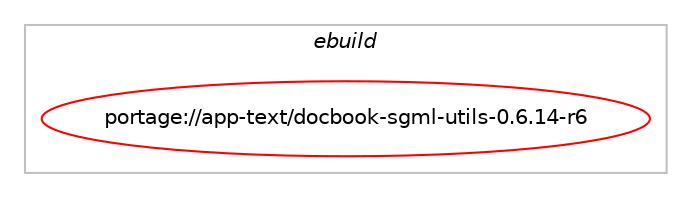 digraph prolog {

# *************
# Graph options
# *************

newrank=true;
concentrate=true;
compound=true;
graph [rankdir=LR,fontname=Helvetica,fontsize=10,ranksep=1.5];#, ranksep=2.5, nodesep=0.2];
edge  [arrowhead=vee];
node  [fontname=Helvetica,fontsize=10];

# **********
# The ebuild
# **********

subgraph cluster_leftcol {
color=gray;
label=<<i>ebuild</i>>;
id [label="portage://app-text/docbook-sgml-utils-0.6.14-r6", color=red, width=4, href="../app-text/docbook-sgml-utils-0.6.14-r6.svg"];
}

# ****************
# The dependencies
# ****************

subgraph cluster_midcol {
color=gray;
label=<<i>dependencies</i>>;
subgraph cluster_compile {
fillcolor="#eeeeee";
style=filled;
label=<<i>compile</i>>;
# *** BEGIN UNKNOWN DEPENDENCY TYPE (TODO) ***
# id -> equal(any_of_group([package_dependency(portage://app-text/docbook-sgml-utils-0.6.14-r6,install,no,www-client,lynx,none,[,,],[],[]),package_dependency(portage://app-text/docbook-sgml-utils-0.6.14-r6,install,no,www-client,links,none,[,,],[],[]),package_dependency(portage://app-text/docbook-sgml-utils-0.6.14-r6,install,no,www-client,elinks,none,[,,],[],[]),package_dependency(portage://app-text/docbook-sgml-utils-0.6.14-r6,install,no,virtual,w3m,none,[,,],[],[])]))
# *** END UNKNOWN DEPENDENCY TYPE (TODO) ***

# *** BEGIN UNKNOWN DEPENDENCY TYPE (TODO) ***
# id -> equal(use_conditional_group(positive,jadetex,portage://app-text/docbook-sgml-utils-0.6.14-r6,[package_dependency(portage://app-text/docbook-sgml-utils-0.6.14-r6,install,no,dev-texlive,texlive-formatsextra,none,[,,],[],[])]))
# *** END UNKNOWN DEPENDENCY TYPE (TODO) ***

# *** BEGIN UNKNOWN DEPENDENCY TYPE (TODO) ***
# id -> equal(package_dependency(portage://app-text/docbook-sgml-utils-0.6.14-r6,install,no,app-text,docbook-dsssl-stylesheets,none,[,,],[],[]))
# *** END UNKNOWN DEPENDENCY TYPE (TODO) ***

# *** BEGIN UNKNOWN DEPENDENCY TYPE (TODO) ***
# id -> equal(package_dependency(portage://app-text/docbook-sgml-utils-0.6.14-r6,install,no,app-text,docbook-sgml-dtd,tilde,[3.0,,,3.0],[],[]))
# *** END UNKNOWN DEPENDENCY TYPE (TODO) ***

# *** BEGIN UNKNOWN DEPENDENCY TYPE (TODO) ***
# id -> equal(package_dependency(portage://app-text/docbook-sgml-utils-0.6.14-r6,install,no,app-text,docbook-sgml-dtd,tilde,[3.1,,,3.1],[],[]))
# *** END UNKNOWN DEPENDENCY TYPE (TODO) ***

# *** BEGIN UNKNOWN DEPENDENCY TYPE (TODO) ***
# id -> equal(package_dependency(portage://app-text/docbook-sgml-utils-0.6.14-r6,install,no,app-text,docbook-sgml-dtd,tilde,[4.0,,,4.0],[],[]))
# *** END UNKNOWN DEPENDENCY TYPE (TODO) ***

# *** BEGIN UNKNOWN DEPENDENCY TYPE (TODO) ***
# id -> equal(package_dependency(portage://app-text/docbook-sgml-utils-0.6.14-r6,install,no,app-text,docbook-sgml-dtd,tilde,[4.1,,,4.1],[],[]))
# *** END UNKNOWN DEPENDENCY TYPE (TODO) ***

# *** BEGIN UNKNOWN DEPENDENCY TYPE (TODO) ***
# id -> equal(package_dependency(portage://app-text/docbook-sgml-utils-0.6.14-r6,install,no,app-text,docbook-sgml-dtd,tilde,[4.2,,,4.2],[],[]))
# *** END UNKNOWN DEPENDENCY TYPE (TODO) ***

# *** BEGIN UNKNOWN DEPENDENCY TYPE (TODO) ***
# id -> equal(package_dependency(portage://app-text/docbook-sgml-utils-0.6.14-r6,install,no,app-text,docbook-sgml-dtd,tilde,[4.4,,,4.4],[],[]))
# *** END UNKNOWN DEPENDENCY TYPE (TODO) ***

# *** BEGIN UNKNOWN DEPENDENCY TYPE (TODO) ***
# id -> equal(package_dependency(portage://app-text/docbook-sgml-utils-0.6.14-r6,install,no,app-text,docbook-xml-dtd,none,[,,],[slot(4.2)],[]))
# *** END UNKNOWN DEPENDENCY TYPE (TODO) ***

# *** BEGIN UNKNOWN DEPENDENCY TYPE (TODO) ***
# id -> equal(package_dependency(portage://app-text/docbook-sgml-utils-0.6.14-r6,install,no,app-text,docbook-xml-simple-dtd,tilde,[1.0,,,1.0],[],[]))
# *** END UNKNOWN DEPENDENCY TYPE (TODO) ***

# *** BEGIN UNKNOWN DEPENDENCY TYPE (TODO) ***
# id -> equal(package_dependency(portage://app-text/docbook-sgml-utils-0.6.14-r6,install,no,app-text,docbook-xml-simple-dtd,tilde,[4.1.2.4,,,4.1.2.4],[],[]))
# *** END UNKNOWN DEPENDENCY TYPE (TODO) ***

# *** BEGIN UNKNOWN DEPENDENCY TYPE (TODO) ***
# id -> equal(package_dependency(portage://app-text/docbook-sgml-utils-0.6.14-r6,install,no,app-text,openjade,none,[,,],[],[]))
# *** END UNKNOWN DEPENDENCY TYPE (TODO) ***

# *** BEGIN UNKNOWN DEPENDENCY TYPE (TODO) ***
# id -> equal(package_dependency(portage://app-text/docbook-sgml-utils-0.6.14-r6,install,no,app-text,xhtml1,none,[,,],[],[]))
# *** END UNKNOWN DEPENDENCY TYPE (TODO) ***

# *** BEGIN UNKNOWN DEPENDENCY TYPE (TODO) ***
# id -> equal(package_dependency(portage://app-text/docbook-sgml-utils-0.6.14-r6,install,no,dev-lang,perl,greaterequal,[5,,,5],[],[]))
# *** END UNKNOWN DEPENDENCY TYPE (TODO) ***

# *** BEGIN UNKNOWN DEPENDENCY TYPE (TODO) ***
# id -> equal(package_dependency(portage://app-text/docbook-sgml-utils-0.6.14-r6,install,no,dev-perl,SGMLSpm,none,[,,],[],[]))
# *** END UNKNOWN DEPENDENCY TYPE (TODO) ***

}
subgraph cluster_compileandrun {
fillcolor="#eeeeee";
style=filled;
label=<<i>compile and run</i>>;
}
subgraph cluster_run {
fillcolor="#eeeeee";
style=filled;
label=<<i>run</i>>;
# *** BEGIN UNKNOWN DEPENDENCY TYPE (TODO) ***
# id -> equal(any_of_group([package_dependency(portage://app-text/docbook-sgml-utils-0.6.14-r6,run,no,www-client,lynx,none,[,,],[],[]),package_dependency(portage://app-text/docbook-sgml-utils-0.6.14-r6,run,no,www-client,links,none,[,,],[],[]),package_dependency(portage://app-text/docbook-sgml-utils-0.6.14-r6,run,no,www-client,elinks,none,[,,],[],[]),package_dependency(portage://app-text/docbook-sgml-utils-0.6.14-r6,run,no,virtual,w3m,none,[,,],[],[])]))
# *** END UNKNOWN DEPENDENCY TYPE (TODO) ***

# *** BEGIN UNKNOWN DEPENDENCY TYPE (TODO) ***
# id -> equal(use_conditional_group(positive,jadetex,portage://app-text/docbook-sgml-utils-0.6.14-r6,[package_dependency(portage://app-text/docbook-sgml-utils-0.6.14-r6,run,no,dev-texlive,texlive-formatsextra,none,[,,],[],[])]))
# *** END UNKNOWN DEPENDENCY TYPE (TODO) ***

# *** BEGIN UNKNOWN DEPENDENCY TYPE (TODO) ***
# id -> equal(package_dependency(portage://app-text/docbook-sgml-utils-0.6.14-r6,run,no,app-text,docbook-dsssl-stylesheets,none,[,,],[],[]))
# *** END UNKNOWN DEPENDENCY TYPE (TODO) ***

# *** BEGIN UNKNOWN DEPENDENCY TYPE (TODO) ***
# id -> equal(package_dependency(portage://app-text/docbook-sgml-utils-0.6.14-r6,run,no,app-text,docbook-sgml-dtd,tilde,[3.0,,,3.0],[],[]))
# *** END UNKNOWN DEPENDENCY TYPE (TODO) ***

# *** BEGIN UNKNOWN DEPENDENCY TYPE (TODO) ***
# id -> equal(package_dependency(portage://app-text/docbook-sgml-utils-0.6.14-r6,run,no,app-text,docbook-sgml-dtd,tilde,[3.1,,,3.1],[],[]))
# *** END UNKNOWN DEPENDENCY TYPE (TODO) ***

# *** BEGIN UNKNOWN DEPENDENCY TYPE (TODO) ***
# id -> equal(package_dependency(portage://app-text/docbook-sgml-utils-0.6.14-r6,run,no,app-text,docbook-sgml-dtd,tilde,[4.0,,,4.0],[],[]))
# *** END UNKNOWN DEPENDENCY TYPE (TODO) ***

# *** BEGIN UNKNOWN DEPENDENCY TYPE (TODO) ***
# id -> equal(package_dependency(portage://app-text/docbook-sgml-utils-0.6.14-r6,run,no,app-text,docbook-sgml-dtd,tilde,[4.1,,,4.1],[],[]))
# *** END UNKNOWN DEPENDENCY TYPE (TODO) ***

# *** BEGIN UNKNOWN DEPENDENCY TYPE (TODO) ***
# id -> equal(package_dependency(portage://app-text/docbook-sgml-utils-0.6.14-r6,run,no,app-text,docbook-sgml-dtd,tilde,[4.2,,,4.2],[],[]))
# *** END UNKNOWN DEPENDENCY TYPE (TODO) ***

# *** BEGIN UNKNOWN DEPENDENCY TYPE (TODO) ***
# id -> equal(package_dependency(portage://app-text/docbook-sgml-utils-0.6.14-r6,run,no,app-text,docbook-sgml-dtd,tilde,[4.4,,,4.4],[],[]))
# *** END UNKNOWN DEPENDENCY TYPE (TODO) ***

# *** BEGIN UNKNOWN DEPENDENCY TYPE (TODO) ***
# id -> equal(package_dependency(portage://app-text/docbook-sgml-utils-0.6.14-r6,run,no,app-text,docbook-xml-dtd,none,[,,],[slot(4.2)],[]))
# *** END UNKNOWN DEPENDENCY TYPE (TODO) ***

# *** BEGIN UNKNOWN DEPENDENCY TYPE (TODO) ***
# id -> equal(package_dependency(portage://app-text/docbook-sgml-utils-0.6.14-r6,run,no,app-text,docbook-xml-simple-dtd,tilde,[1.0,,,1.0],[],[]))
# *** END UNKNOWN DEPENDENCY TYPE (TODO) ***

# *** BEGIN UNKNOWN DEPENDENCY TYPE (TODO) ***
# id -> equal(package_dependency(portage://app-text/docbook-sgml-utils-0.6.14-r6,run,no,app-text,docbook-xml-simple-dtd,tilde,[4.1.2.4,,,4.1.2.4],[],[]))
# *** END UNKNOWN DEPENDENCY TYPE (TODO) ***

# *** BEGIN UNKNOWN DEPENDENCY TYPE (TODO) ***
# id -> equal(package_dependency(portage://app-text/docbook-sgml-utils-0.6.14-r6,run,no,app-text,openjade,none,[,,],[],[]))
# *** END UNKNOWN DEPENDENCY TYPE (TODO) ***

# *** BEGIN UNKNOWN DEPENDENCY TYPE (TODO) ***
# id -> equal(package_dependency(portage://app-text/docbook-sgml-utils-0.6.14-r6,run,no,app-text,xhtml1,none,[,,],[],[]))
# *** END UNKNOWN DEPENDENCY TYPE (TODO) ***

# *** BEGIN UNKNOWN DEPENDENCY TYPE (TODO) ***
# id -> equal(package_dependency(portage://app-text/docbook-sgml-utils-0.6.14-r6,run,no,dev-lang,perl,greaterequal,[5,,,5],[],[]))
# *** END UNKNOWN DEPENDENCY TYPE (TODO) ***

# *** BEGIN UNKNOWN DEPENDENCY TYPE (TODO) ***
# id -> equal(package_dependency(portage://app-text/docbook-sgml-utils-0.6.14-r6,run,no,dev-perl,SGMLSpm,none,[,,],[],[]))
# *** END UNKNOWN DEPENDENCY TYPE (TODO) ***

}
}

# **************
# The candidates
# **************

subgraph cluster_choices {
rank=same;
color=gray;
label=<<i>candidates</i>>;

}

}
